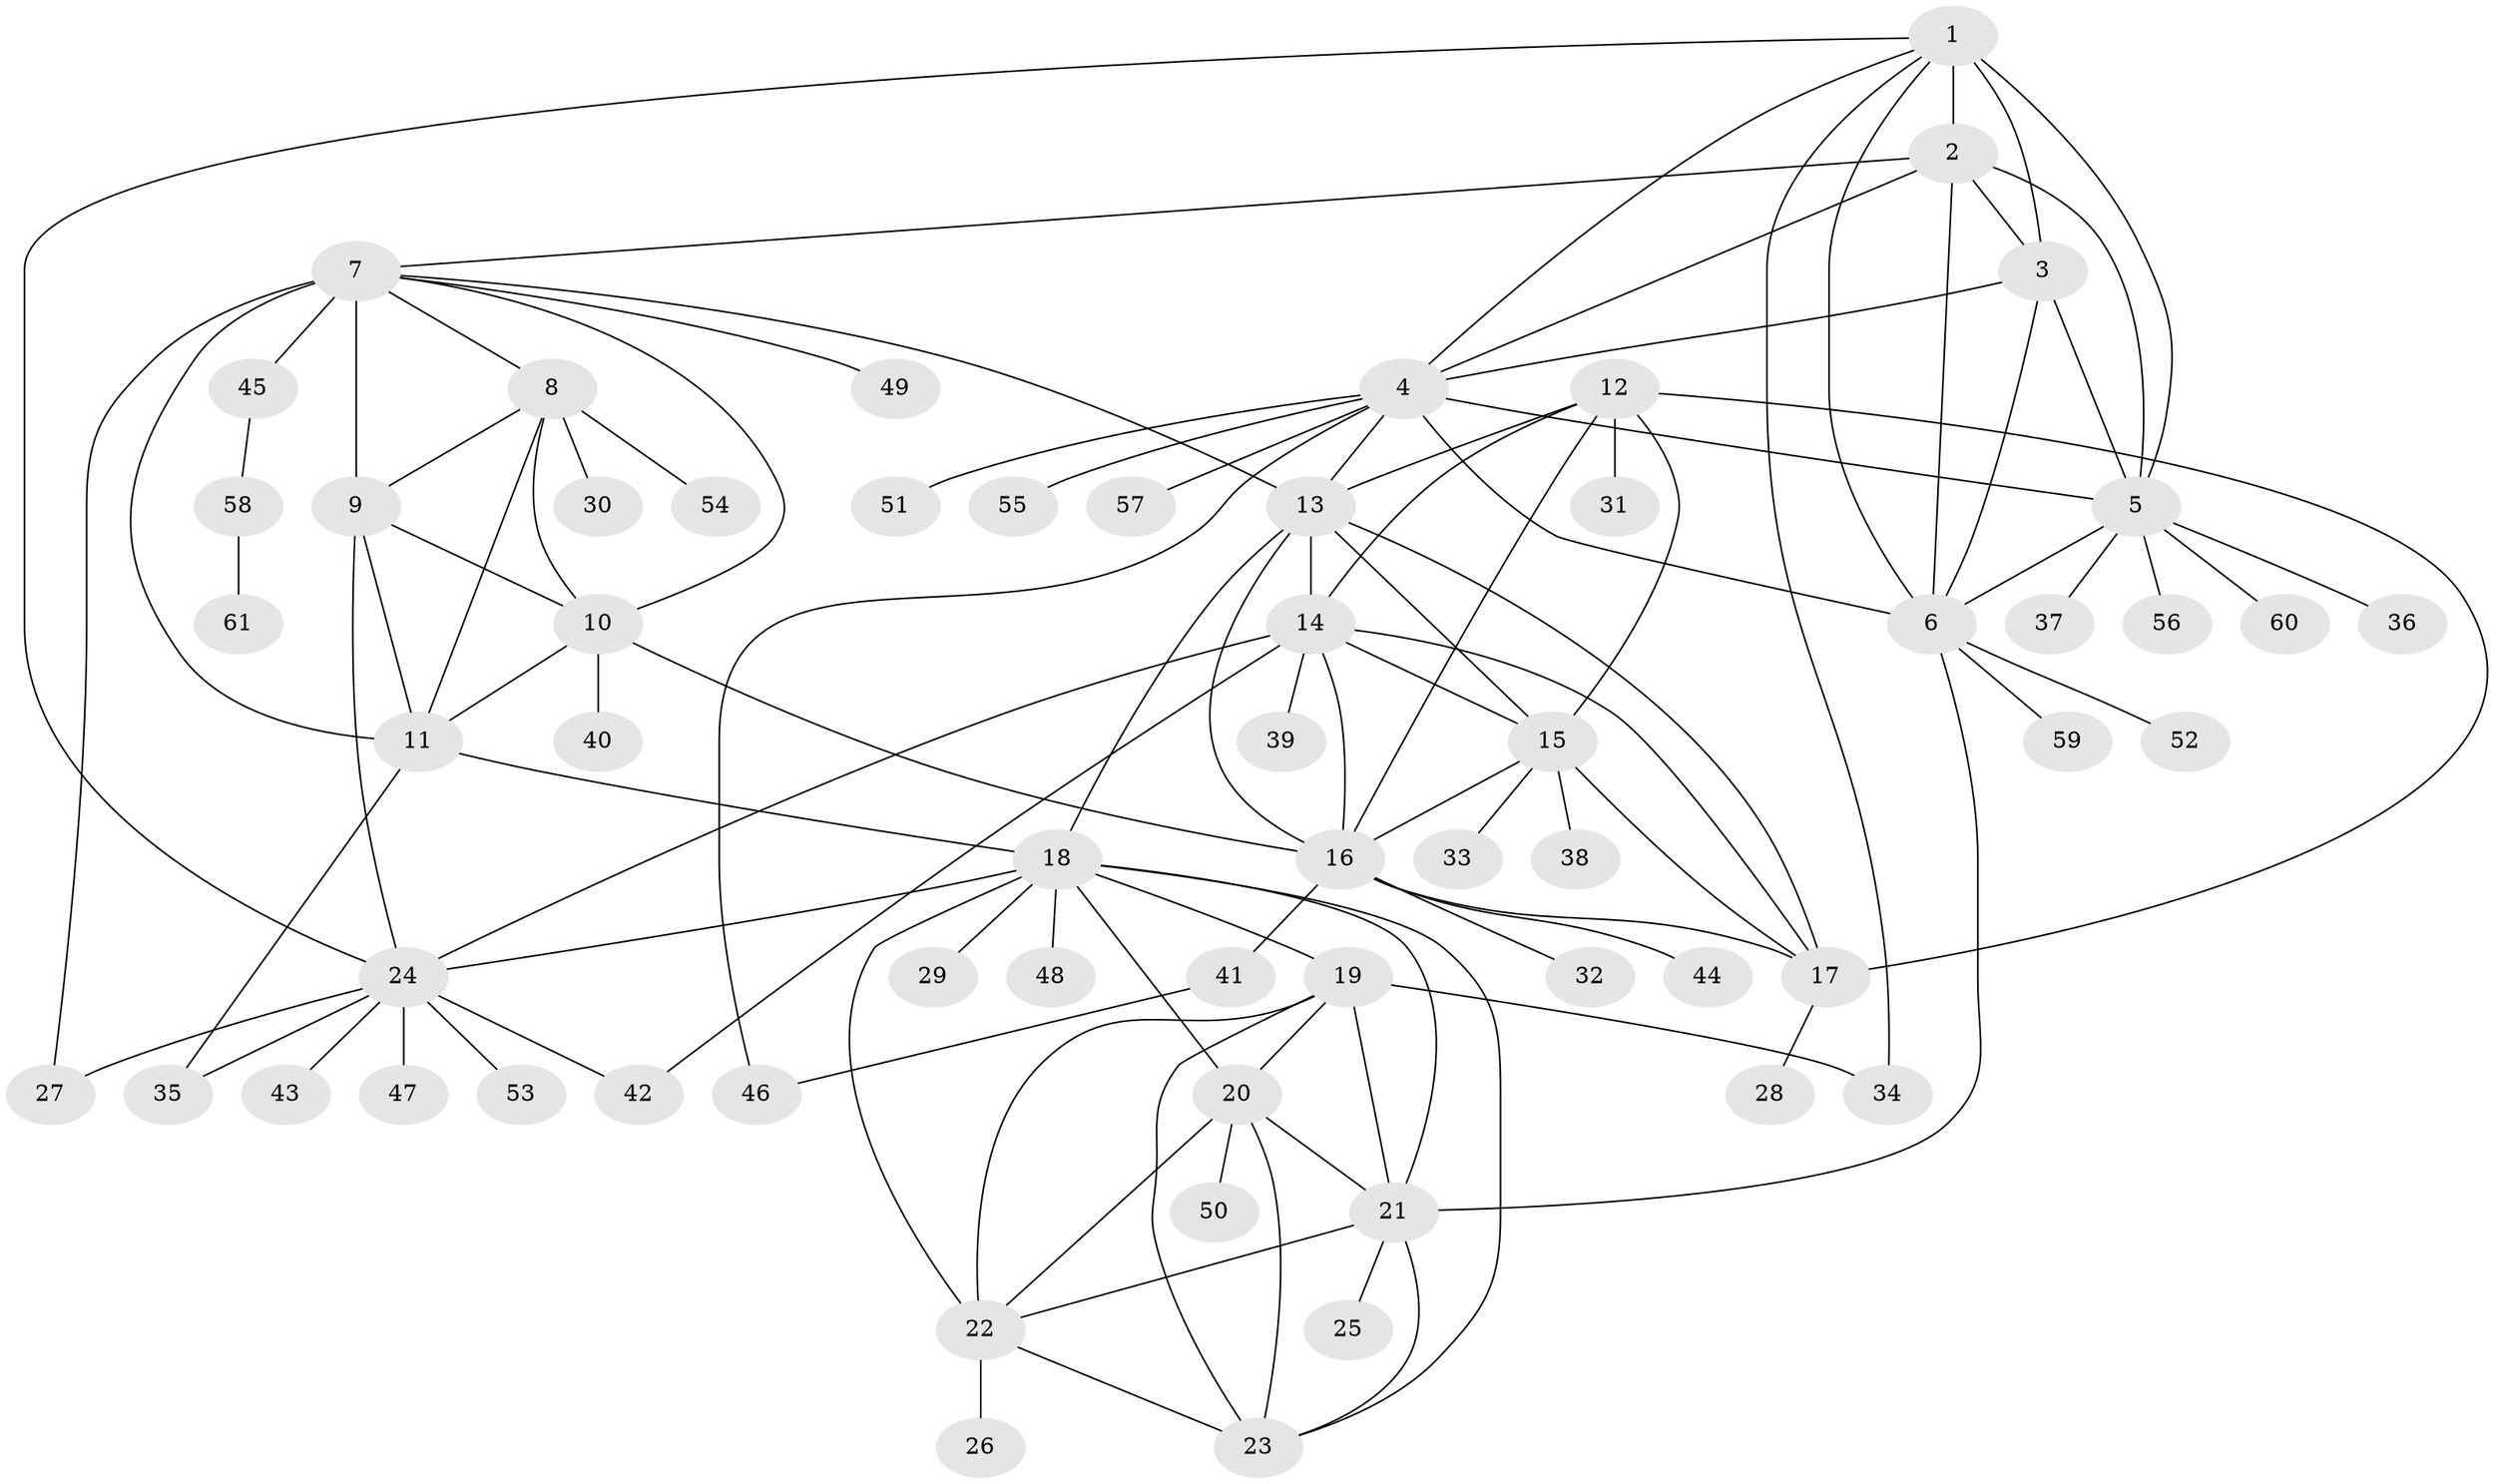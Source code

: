 // original degree distribution, {7: 0.06611570247933884, 8: 0.05785123966942149, 11: 0.024793388429752067, 10: 0.03305785123966942, 9: 0.049586776859504134, 6: 0.01652892561983471, 1: 0.5867768595041323, 2: 0.1487603305785124, 3: 0.01652892561983471}
// Generated by graph-tools (version 1.1) at 2025/52/03/04/25 22:52:31]
// undirected, 61 vertices, 108 edges
graph export_dot {
  node [color=gray90,style=filled];
  1;
  2;
  3;
  4;
  5;
  6;
  7;
  8;
  9;
  10;
  11;
  12;
  13;
  14;
  15;
  16;
  17;
  18;
  19;
  20;
  21;
  22;
  23;
  24;
  25;
  26;
  27;
  28;
  29;
  30;
  31;
  32;
  33;
  34;
  35;
  36;
  37;
  38;
  39;
  40;
  41;
  42;
  43;
  44;
  45;
  46;
  47;
  48;
  49;
  50;
  51;
  52;
  53;
  54;
  55;
  56;
  57;
  58;
  59;
  60;
  61;
  1 -- 2 [weight=1.0];
  1 -- 3 [weight=3.0];
  1 -- 4 [weight=1.0];
  1 -- 5 [weight=1.0];
  1 -- 6 [weight=1.0];
  1 -- 24 [weight=1.0];
  1 -- 34 [weight=1.0];
  2 -- 3 [weight=1.0];
  2 -- 4 [weight=1.0];
  2 -- 5 [weight=1.0];
  2 -- 6 [weight=1.0];
  2 -- 7 [weight=1.0];
  3 -- 4 [weight=1.0];
  3 -- 5 [weight=1.0];
  3 -- 6 [weight=1.0];
  4 -- 5 [weight=1.0];
  4 -- 6 [weight=1.0];
  4 -- 13 [weight=1.0];
  4 -- 46 [weight=1.0];
  4 -- 51 [weight=1.0];
  4 -- 55 [weight=1.0];
  4 -- 57 [weight=1.0];
  5 -- 6 [weight=1.0];
  5 -- 36 [weight=1.0];
  5 -- 37 [weight=1.0];
  5 -- 56 [weight=1.0];
  5 -- 60 [weight=1.0];
  6 -- 21 [weight=1.0];
  6 -- 52 [weight=1.0];
  6 -- 59 [weight=1.0];
  7 -- 8 [weight=2.0];
  7 -- 9 [weight=5.0];
  7 -- 10 [weight=2.0];
  7 -- 11 [weight=2.0];
  7 -- 13 [weight=1.0];
  7 -- 27 [weight=1.0];
  7 -- 45 [weight=1.0];
  7 -- 49 [weight=1.0];
  8 -- 9 [weight=1.0];
  8 -- 10 [weight=1.0];
  8 -- 11 [weight=1.0];
  8 -- 30 [weight=4.0];
  8 -- 54 [weight=1.0];
  9 -- 10 [weight=1.0];
  9 -- 11 [weight=1.0];
  9 -- 24 [weight=1.0];
  10 -- 11 [weight=1.0];
  10 -- 16 [weight=1.0];
  10 -- 40 [weight=1.0];
  11 -- 18 [weight=1.0];
  11 -- 35 [weight=1.0];
  12 -- 13 [weight=1.0];
  12 -- 14 [weight=1.0];
  12 -- 15 [weight=1.0];
  12 -- 16 [weight=1.0];
  12 -- 17 [weight=1.0];
  12 -- 31 [weight=2.0];
  13 -- 14 [weight=1.0];
  13 -- 15 [weight=1.0];
  13 -- 16 [weight=1.0];
  13 -- 17 [weight=1.0];
  13 -- 18 [weight=1.0];
  14 -- 15 [weight=1.0];
  14 -- 16 [weight=1.0];
  14 -- 17 [weight=1.0];
  14 -- 24 [weight=1.0];
  14 -- 39 [weight=2.0];
  14 -- 42 [weight=1.0];
  15 -- 16 [weight=1.0];
  15 -- 17 [weight=1.0];
  15 -- 33 [weight=1.0];
  15 -- 38 [weight=1.0];
  16 -- 17 [weight=1.0];
  16 -- 32 [weight=1.0];
  16 -- 41 [weight=1.0];
  16 -- 44 [weight=1.0];
  17 -- 28 [weight=3.0];
  18 -- 19 [weight=1.0];
  18 -- 20 [weight=1.0];
  18 -- 21 [weight=1.0];
  18 -- 22 [weight=1.0];
  18 -- 23 [weight=1.0];
  18 -- 24 [weight=1.0];
  18 -- 29 [weight=1.0];
  18 -- 48 [weight=1.0];
  19 -- 20 [weight=1.0];
  19 -- 21 [weight=1.0];
  19 -- 22 [weight=1.0];
  19 -- 23 [weight=1.0];
  19 -- 34 [weight=3.0];
  20 -- 21 [weight=1.0];
  20 -- 22 [weight=1.0];
  20 -- 23 [weight=1.0];
  20 -- 50 [weight=1.0];
  21 -- 22 [weight=1.0];
  21 -- 23 [weight=1.0];
  21 -- 25 [weight=1.0];
  22 -- 23 [weight=1.0];
  22 -- 26 [weight=1.0];
  24 -- 27 [weight=1.0];
  24 -- 35 [weight=3.0];
  24 -- 42 [weight=4.0];
  24 -- 43 [weight=1.0];
  24 -- 47 [weight=1.0];
  24 -- 53 [weight=1.0];
  41 -- 46 [weight=1.0];
  45 -- 58 [weight=1.0];
  58 -- 61 [weight=1.0];
}

